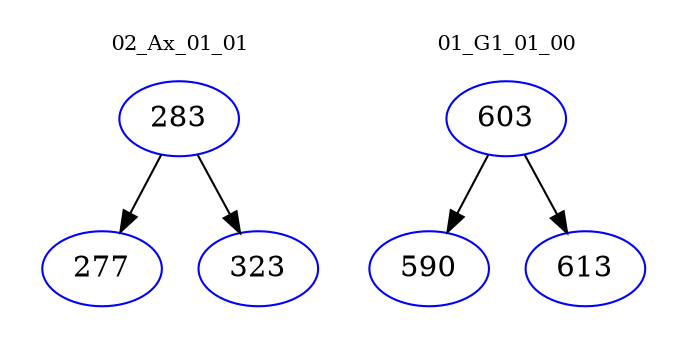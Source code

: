 digraph{
subgraph cluster_0 {
color = white
label = "02_Ax_01_01";
fontsize=10;
T0_283 [label="283", color="blue"]
T0_283 -> T0_277 [color="black"]
T0_277 [label="277", color="blue"]
T0_283 -> T0_323 [color="black"]
T0_323 [label="323", color="blue"]
}
subgraph cluster_1 {
color = white
label = "01_G1_01_00";
fontsize=10;
T1_603 [label="603", color="blue"]
T1_603 -> T1_590 [color="black"]
T1_590 [label="590", color="blue"]
T1_603 -> T1_613 [color="black"]
T1_613 [label="613", color="blue"]
}
}

